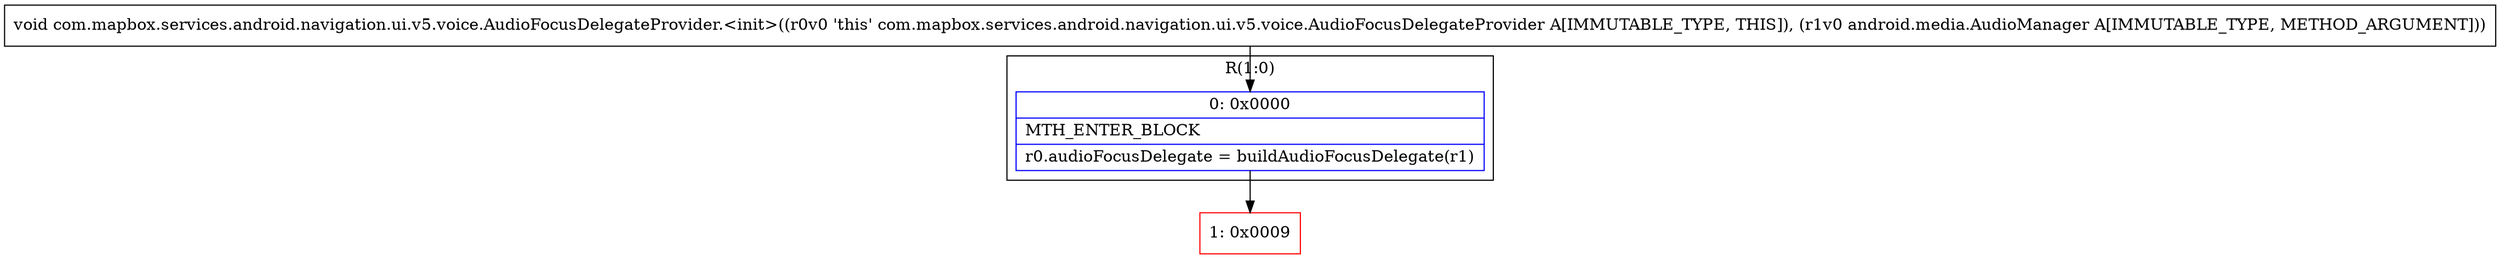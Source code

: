 digraph "CFG forcom.mapbox.services.android.navigation.ui.v5.voice.AudioFocusDelegateProvider.\<init\>(Landroid\/media\/AudioManager;)V" {
subgraph cluster_Region_390642231 {
label = "R(1:0)";
node [shape=record,color=blue];
Node_0 [shape=record,label="{0\:\ 0x0000|MTH_ENTER_BLOCK\l|r0.audioFocusDelegate = buildAudioFocusDelegate(r1)\l}"];
}
Node_1 [shape=record,color=red,label="{1\:\ 0x0009}"];
MethodNode[shape=record,label="{void com.mapbox.services.android.navigation.ui.v5.voice.AudioFocusDelegateProvider.\<init\>((r0v0 'this' com.mapbox.services.android.navigation.ui.v5.voice.AudioFocusDelegateProvider A[IMMUTABLE_TYPE, THIS]), (r1v0 android.media.AudioManager A[IMMUTABLE_TYPE, METHOD_ARGUMENT])) }"];
MethodNode -> Node_0;
Node_0 -> Node_1;
}

